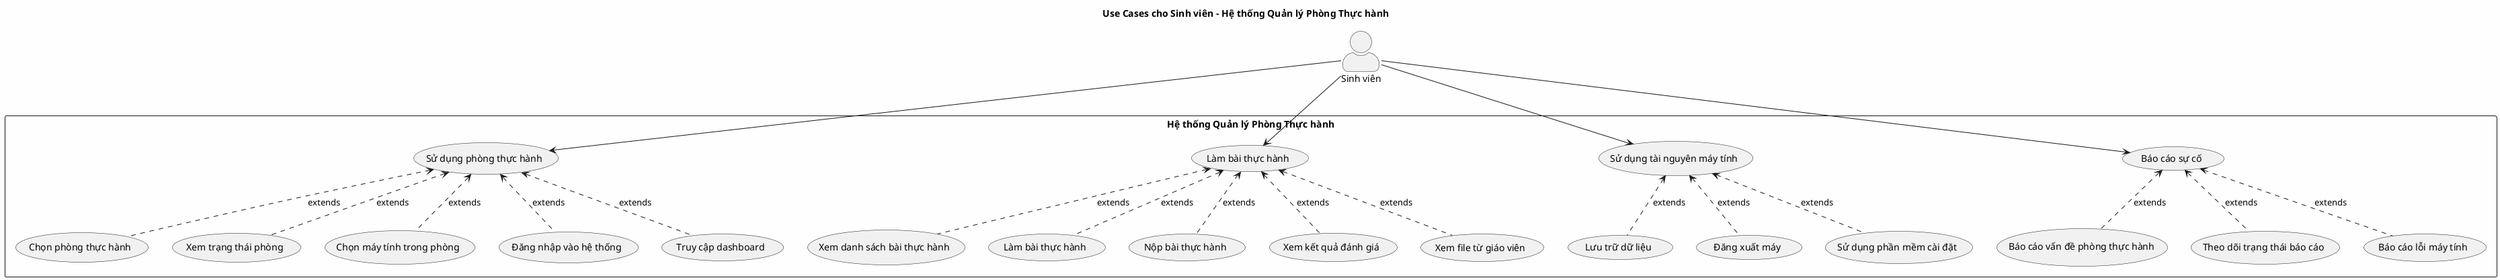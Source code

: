 @startuml student-use-cases
title Use Cases cho Sinh viên - Hệ thống Quản lý Phòng Thực hành

skinparam actorStyle awesome
skinparam packageStyle rectangle
skinparam usecaseStyle roundedBox
skinparam backgroundColor #FEFEFE
skinparam handwritten false

actor "Sinh viên" as Student

rectangle "Hệ thống Quản lý Phòng Thực hành" {
  usecase "Sử dụng phòng thực hành" as UC1
  usecase "Chọn phòng thực hành" as UC1_1
  usecase "Xem trạng thái phòng" as UC1_2
  usecase "Chọn máy tính trong phòng" as UC1_3
  usecase "Đăng nhập vào hệ thống" as UC1_4
  usecase "Truy cập dashboard" as UC1_5
  
  usecase "Làm bài thực hành" as UC2
  usecase "Xem danh sách bài thực hành" as UC2_1
  usecase "Làm bài thực hành" as UC2_2
  usecase "Nộp bài thực hành" as UC2_3
  usecase "Xem kết quả đánh giá" as UC2_4
  usecase "Xem file từ giáo viên" as UC2_5
  
  usecase "Sử dụng tài nguyên máy tính" as UC3
  usecase "Sử dụng phần mềm cài đặt" as UC3_1
  usecase "Lưu trữ dữ liệu" as UC3_2
  usecase "Đăng xuất máy" as UC3_3
  
  usecase "Báo cáo sự cố" as UC4
  usecase "Báo cáo lỗi máy tính" as UC4_1
  usecase "Báo cáo vấn đề phòng thực hành" as UC4_2
  usecase "Theo dõi trạng thái báo cáo" as UC4_3
  
  ' Mối quan hệ giữa Sinh viên và các Use Case chính
  Student --> UC1
  Student --> UC2
  Student --> UC3
  Student --> UC4
  
  ' Mối quan hệ giữa Use Case chính và các Use Case con
  UC1 <.. UC1_1 : extends
  UC1 <.. UC1_2 : extends
  UC1 <.. UC1_3 : extends
  UC1 <.. UC1_4 : extends
  UC1 <.. UC1_5 : extends
  
  UC2 <.. UC2_1 : extends
  UC2 <.. UC2_2 : extends
  UC2 <.. UC2_3 : extends
  UC2 <.. UC2_4 : extends
  UC2 <.. UC2_5 : extends
  
  UC3 <.. UC3_1 : extends
  UC3 <.. UC3_2 : extends
  UC3 <.. UC3_3 : extends
  
  UC4 <.. UC4_1 : extends
  UC4 <.. UC4_2 : extends
  UC4 <.. UC4_3 : extends
}

@enduml
